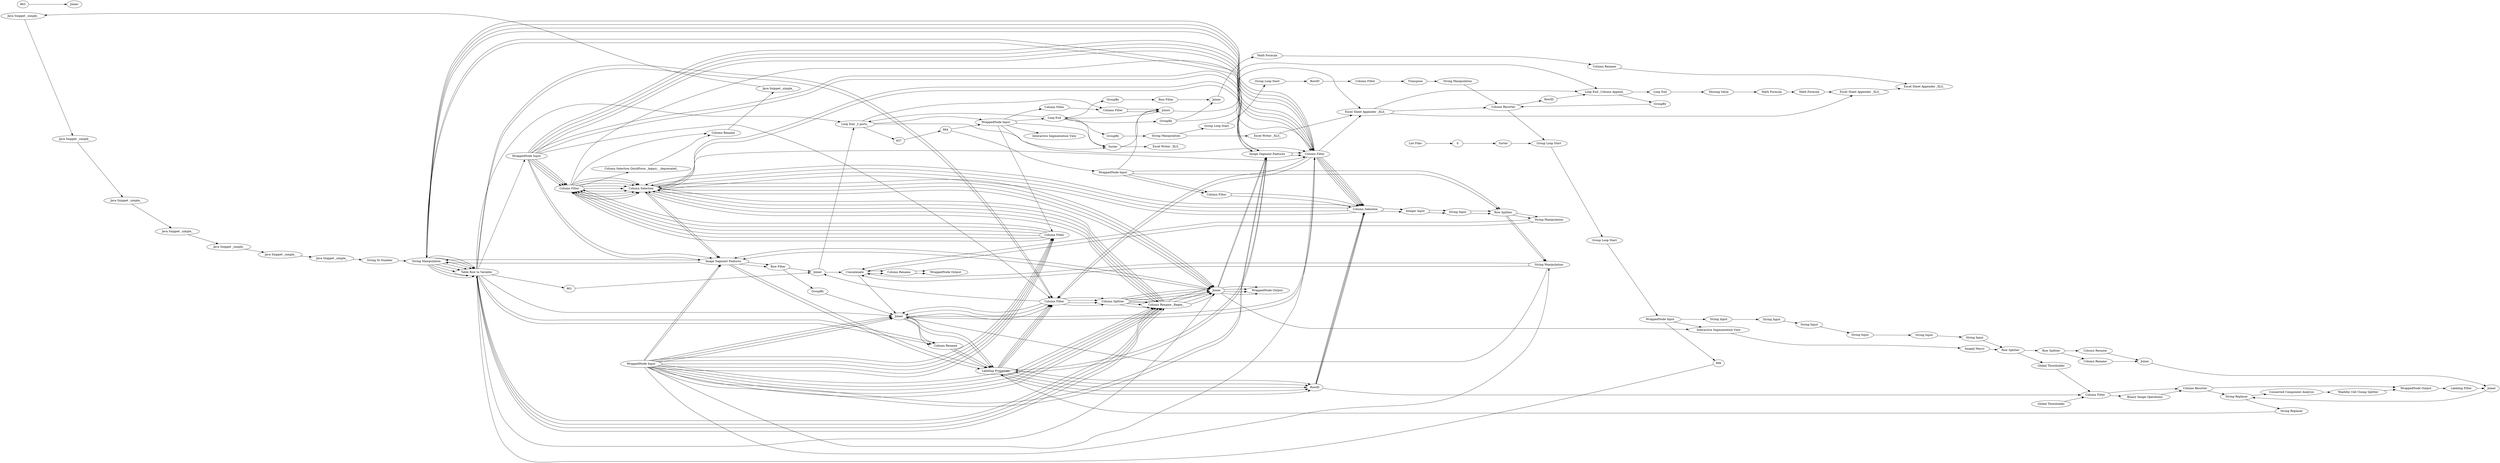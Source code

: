 digraph {
	2 [label="Java Snippet _simple_"]
	3 [label="Java Snippet _simple_"]
	4 [label="Java Snippet _simple_"]
	5 [label="Java Snippet _simple_"]
	6 [label="Java Snippet _simple_"]
	7 [label="Java Snippet _simple_"]
	8 [label="Java Snippet _simple_"]
	9 [label="Java Snippet _simple_"]
	10 [label="String To Number"]
	22 [label="Column Selection QuickForm _legacy_ _deprecated_"]
	24 [label="Column Rename"]
	808 [label="WrappedNode Input"]
	810 [label="WrappedNode Output"]
	631 [label="List Files"]
	708 [label=Sorter]
	742 [label=GroupBy]
	744 [label="String Manipulation"]
	773 [label="Excel Writer _XLS_"]
	776 [label="Excel Sheet Appender _XLS_"]
	633 [label="ImageJ Macro"]
	634 [label="Row Splitter"]
	648 [label=Joiner]
	649 [label="Row Splitter"]
	441 [label="Global Thresholder"]
	442 [label="Connected Component Analysis"]
	443 [label="Waehlby Cell Clump Splitter"]
	447 [label="Labeling Filter"]
	492 [label="Global Thresholder"]
	493 [label="Binary Image Operations"]
	494 [label=Joiner]
	495 [label="Column Filter"]
	496 [label="Column Rename"]
	791 [label="Column Rename"]
	652 [label=Joiner]
	494 [label="Column Filter"]
	495 [label="Column Resorter"]
	496 [label="String Replacer"]
	497 [label="String Replacer"]
	498 [label="Labeling Properties"]
	499 [label=RowID]
	704 [label="Column Rename"]
	705 [label="Column Rename"]
	780 [label="WrappedNode Input"]
	784 [label="String Input"]
	785 [label="String Input"]
	786 [label="String Input"]
	787 [label="String Input"]
	789 [label="String Input"]
	790 [label="String Input"]
	791 [label="WrappedNode Output"]
	792 [label="Image Reader _Table_"]
	792 [label="Interactive Segmentation View"]
	448 [label="Image Segment Features"]
	498 [label="Labeling Properties"]
	800 [label="Column Selection"]
	803 [label="WrappedNode Input"]
	804 [label="WrappedNode Output"]
	805 [label="Column Selection"]
	807 [label="Column Filter"]
	808 [label="Column Filter"]
	809 [label="Column Rename _Regex_"]
	810 [label="String Manipulation"]
	811 [label="Table Row to Variable"]
	812 [label="Column Filter"]
	814 [label="Column Splitter"]
	815 [label=Joiner]
	448 [label="Image Segment Features"]
	498 [label="Labeling Properties"]
	499 [label=RowID]
	797 [label="Row Filter"]
	799 [label="WrappedNode Input"]
	800 [label="WrappedNode Output"]
	805 [label="Column Selection"]
	807 [label="Column Filter"]
	808 [label="Column Selection"]
	809 [label="Column Filter"]
	810 [label="String Manipulation"]
	811 [label="Table Row to Variable"]
	813 [label="Column Filter"]
	815 [label="Integer Input"]
	817 [label=Joiner]
	818 [label="Column Rename"]
	819 [label="Labeling Properties"]
	820 [label=GroupBy]
	821 [label="Labeling Properties"]
	498 [label="Labeling Properties"]
	499 [label=RowID]
	799 [label="WrappedNode Input"]
	800 [label="WrappedNode Output"]
	805 [label="Column Selection"]
	807 [label="Column Filter"]
	808 [label="Column Selection"]
	809 [label="Column Filter"]
	810 [label="String Manipulation"]
	811 [label="Table Row to Variable"]
	812 [label="Column Rename _Regex_"]
	813 [label="Column Filter"]
	815 [label="Integer Input"]
	816 [label="Voronoi Segmentation"]
	817 [label=Joiner]
	812 [label=Joiner]
	799 [label="WrappedNode Input"]
	800 [label="WrappedNode Output"]
	805 [label="Column Selection"]
	807 [label="Column Filter"]
	808 [label="Column Selection"]
	809 [label="Column Filter"]
	813 [label="Column Filter"]
	498 [label="Labeling Properties"]
	800 [label="Column Selection"]
	803 [label="WrappedNode Input"]
	804 [label="WrappedNode Output"]
	805 [label="Column Selection"]
	807 [label="Column Filter"]
	808 [label="Column Filter"]
	809 [label="Column Rename _Regex_"]
	810 [label="String Manipulation"]
	811 [label="Table Row to Variable"]
	812 [label="Column Filter"]
	814 [label="Column Splitter"]
	815 [label=Joiner]
	816 [label="Image Segment Features"]
	819 [label=Joiner]
	824 [label="Column Filter"]
	828 [label="Row Filter"]
	800 [label="Column Selection"]
	820 [label=Concatenate]
	821 [label="String Manipulation"]
	822 [label="Row Splitter"]
	823 [label="String Manipulation"]
	824 [label="WrappedNode Input"]
	825 [label="WrappedNode Output"]
	828 [label="Integer Input"]
	829 [label="String Input"]
	832 [label="Column Rename"]
	833 [label="Column Filter"]
	839 [label="Interactive Segmentation View"]
	807 [label="Column Filter"]
	808 [label="Column Selection"]
	813 [label="Column Filter"]
	836 [label=GroupBy]
	843 [label="WrappedNode Input"]
	844 [label="WrappedNode Output"]
	845 [label="Column Filter"]
	846 [label="Column Selection"]
	847 [label="Column Rename"]
	848 [label="Column Filter"]
	849 [label="Column Selection"]
	850 [label="Column Rename"]
	852 [label="Column Rename"]
	853 [label=Joiner]
	854 [label=Joiner]
	844 [label="Group Loop Start"]
	845 [label="Loop End"]
	846 [label="Loop End _2 ports_"]
	847 [label=Sorter]
	849 [label="Column Filter"]
	850 [label=Joiner]
	851 [label=GroupBy]
	852 [label="Excel Sheet Appender _XLS_"]
	745 [label="Group Loop Start"]
	746 [label="Column Filter"]
	747 [label=RowID]
	748 [label=Transpose]
	749 [label="String Manipulation"]
	751 [label="Math Formula"]
	752 [label="Math Formula"]
	769 [label="Missing Value"]
	853 [label="Column Resorter"]
	854 [label="Loop End _Column Append_"]
	855 [label=RowID]
	856 [label="Loop End"]
	857 [label="Group Loop Start"]
	448 [label="Image Segment Features"]
	498 [label="Labeling Properties"]
	499 [label=RowID]
	796 [label=GroupBy]
	797 [label="Row Filter"]
	799 [label="WrappedNode Input"]
	800 [label="WrappedNode Output"]
	805 [label="Column Selection"]
	807 [label="Column Filter"]
	808 [label="Column Selection"]
	809 [label="Column Filter"]
	810 [label="String Manipulation"]
	811 [label="Table Row to Variable"]
	813 [label="Column Filter"]
	815 [label="Integer Input"]
	817 [label=Joiner]
	818 [label="Column Rename"]
	498 [label="Labeling Properties"]
	499 [label=RowID]
	799 [label="WrappedNode Input"]
	800 [label="WrappedNode Output"]
	805 [label="Column Selection"]
	807 [label="Column Filter"]
	808 [label="Column Selection"]
	809 [label="Column Filter"]
	810 [label="String Manipulation"]
	811 [label="Table Row to Variable"]
	812 [label="Column Rename _Regex_"]
	813 [label="Column Filter"]
	815 [label="Integer Input"]
	816 [label="Voronoi Segmentation"]
	817 [label=Joiner]
	498 [label="Labeling Properties"]
	800 [label="Column Selection"]
	803 [label="WrappedNode Input"]
	804 [label="WrappedNode Output"]
	805 [label="Column Selection"]
	807 [label="Column Filter"]
	808 [label="Column Filter"]
	809 [label="Column Rename _Regex_"]
	810 [label="String Manipulation"]
	811 [label="Table Row to Variable"]
	812 [label="Column Filter"]
	814 [label="Column Splitter"]
	815 [label=Joiner]
	816 [label="Image Segment Features"]
	862 [label=Joiner]
	448 [label="Image Segment Features"]
	498 [label="Labeling Properties"]
	800 [label="Column Selection"]
	803 [label="WrappedNode Input"]
	804 [label="WrappedNode Output"]
	805 [label="Column Selection"]
	807 [label="Column Filter"]
	808 [label="Column Filter"]
	809 [label="Column Rename _Regex_"]
	810 [label="String Manipulation"]
	811 [label="Table Row to Variable"]
	812 [label="Column Filter"]
	814 [label="Column Splitter"]
	815 [label=Joiner]
	800 [label="Column Selection"]
	820 [label=Concatenate]
	821 [label="String Manipulation"]
	822 [label="Row Splitter"]
	823 [label="String Manipulation"]
	824 [label="WrappedNode Input"]
	825 [label="WrappedNode Output"]
	828 [label="Integer Input"]
	829 [label="String Input"]
	832 [label="Column Rename"]
	833 [label="Column Filter"]
	865 [label="Group Loop Start"]
	866 [label=GroupBy]
	867 [label="Row Filter"]
	868 [label="Excel Sheet Appender _XLS_"]
	869 [label=Joiner]
	870 [label="Math Formula"]
	871 [label="Column Rename"]
	872 [label="Excel Writer _XLS_"]
	2 -> 3
	3 -> 5
	4 -> 2
	5 -> 6
	6 -> 7
	7 -> 8
	8 -> 9
	9 -> 10
	10 -> 810
	22 -> 24
	24 -> 4
	808 -> 24
	808 -> 22
	441 -> 494
	442 -> 443
	443 -> 791
	492 -> 494
	493 -> 495
	494 -> 493
	495 -> 496
	496 -> 442
	791 -> 447
	494 -> 495
	496 -> 497
	497 -> 498
	498 -> 499
	499 -> 494
	633 -> 634
	634 -> 441
	634 -> 649
	648 -> 652
	649 -> 705
	649 -> 704
	447 -> 652
	652 -> 496
	495 -> 791
	704 -> 648
	705 -> 648
	780 -> 792
	780 -> 784
	784 -> 785
	785 -> 786
	786 -> 787
	787 -> 789
	789 -> 790
	790 -> 634
	792 -> 633
	448 -> 810
	448 -> 498
	498 -> 812
	800 -> 805
	803 -> 448
	803 -> 807
	803 -> 808
	805 -> 448
	807 -> 800
	808 -> 805
	809 -> 815
	810 -> 811
	811 -> 809
	812 -> 814
	814 -> 815
	814 -> 809
	815 -> 804
	448 -> 797
	498 -> 499
	499 -> 800
	797 -> 819
	799 -> 821
	799 -> 813
	799 -> 809
	799 -> 448
	805 -> 815
	807 -> 810
	808 -> 805
	809 -> 805
	810 -> 811
	811 -> 818
	813 -> 808
	815 -> 448
	817 -> 818
	817 -> 807
	818 -> 498
	819 -> 820
	820 -> 817
	821 -> 817
	498 -> 499
	499 -> 800
	799 -> 817
	799 -> 816
	799 -> 813
	799 -> 809
	805 -> 815
	807 -> 812
	807 -> 810
	808 -> 805
	809 -> 805
	810 -> 811
	811 -> 812
	812 -> 817
	813 -> 808
	815 -> 816
	816 -> 807
	817 -> 498
	799 -> 813
	799 -> 809
	799 -> 807
	805 -> 807
	807 -> 800
	808 -> 805
	809 -> 805
	813 -> 808
	498 -> 812
	800 -> 805
	803 -> 807
	803 -> 808
	803 -> 816
	805 -> 816
	807 -> 800
	808 -> 805
	809 -> 815
	810 -> 811
	811 -> 809
	812 -> 814
	814 -> 815
	814 -> 809
	815 -> 804
	816 -> 498
	816 -> 810
	800 -> 828
	820 -> 832
	821 -> 820
	822 -> 823
	822 -> 821
	823 -> 820
	824 -> 833
	824 -> 822
	828 -> 829
	829 -> 822
	832 -> 825
	833 -> 800
	807 -> 852
	808 -> 807
	813 -> 808
	836 -> 853
	843 -> 847
	843 -> 845
	843 -> 813
	843 -> 807
	843 -> 848
	845 -> 846
	846 -> 847
	847 -> 850
	848 -> 849
	849 -> 850
	850 -> 854
	852 -> 853
	852 -> 854
	853 -> 844
	854 -> 836
	745 -> 857
	746 -> 748
	747 -> 746
	748 -> 749
	749 -> 853
	751 -> 752
	769 -> 751
	853 -> 855
	854 -> 856
	855 -> 854
	856 -> 769
	857 -> 747
	448 -> 797
	498 -> 499
	499 -> 800
	796 -> 817
	797 -> 796
	799 -> 817
	799 -> 813
	799 -> 809
	799 -> 448
	805 -> 815
	807 -> 810
	808 -> 805
	809 -> 805
	810 -> 811
	811 -> 818
	813 -> 808
	815 -> 448
	817 -> 818
	817 -> 807
	818 -> 498
	498 -> 499
	499 -> 800
	799 -> 817
	799 -> 816
	799 -> 813
	799 -> 809
	805 -> 815
	807 -> 812
	807 -> 810
	808 -> 805
	809 -> 805
	810 -> 811
	811 -> 812
	812 -> 817
	813 -> 808
	815 -> 816
	816 -> 807
	817 -> 498
	498 -> 812
	800 -> 805
	803 -> 807
	803 -> 808
	803 -> 816
	805 -> 816
	807 -> 800
	808 -> 805
	809 -> 815
	810 -> 811
	811 -> 809
	812 -> 814
	814 -> 815
	814 -> 809
	815 -> 804
	816 -> 498
	816 -> 810
	448 -> 810
	448 -> 498
	498 -> 812
	800 -> 805
	803 -> 448
	803 -> 807
	803 -> 808
	805 -> 448
	807 -> 800
	808 -> 805
	809 -> 815
	810 -> 811
	811 -> 809
	812 -> 814
	814 -> 815
	814 -> 809
	815 -> 804
	800 -> 828
	820 -> 832
	821 -> 820
	822 -> 823
	822 -> 821
	823 -> 820
	824 -> 833
	824 -> 822
	828 -> 829
	829 -> 822
	832 -> 825
	833 -> 800
	0 -> 708
	631 -> 0
	708 -> 844
	742 -> 744
	744 -> 872
	744 -> 745
	776 -> 868
	780 -> 806
	803 -> 812
	806 -> 811
	811 -> 815
	811 -> 803
	811 -> 817
	811 -> 846
	811 -> 861
	812 -> 819
	815 -> 792
	817 -> 812
	819 -> 846
	824 -> 850
	837 -> 864
	843 -> 839
	844 -> 865
	845 -> 847
	845 -> 851
	845 -> 742
	845 -> 866
	846 -> 843
	846 -> 837
	846 -> 849
	847 -> 773
	849 -> 850
	850 -> 845
	851 -> 852
	851 -> 869
	852 -> 776
	752 -> 776
	861 -> 819
	863 -> 862
	864 -> 824
	864 -> 843
	865 -> 780
	866 -> 867
	867 -> 869
	869 -> 870
	870 -> 871
	871 -> 868
	872 -> 852
	rankdir=LR
}
